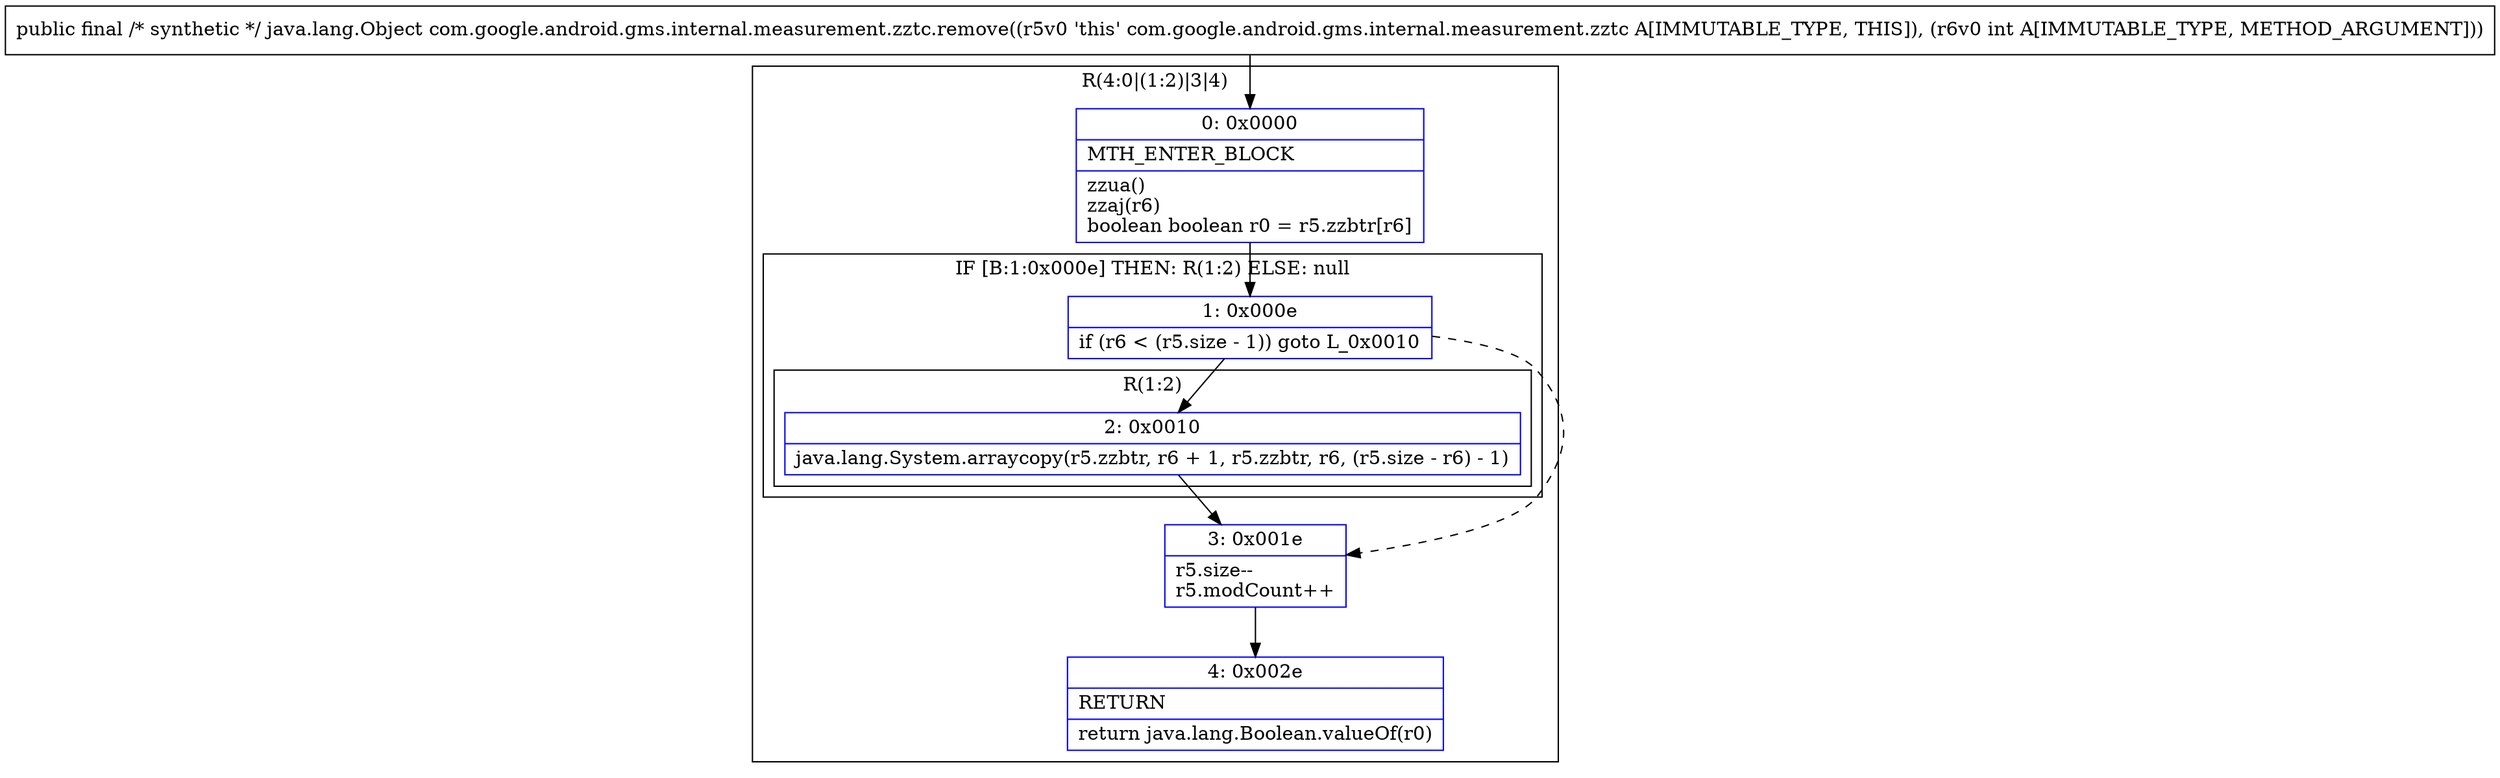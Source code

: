 digraph "CFG forcom.google.android.gms.internal.measurement.zztc.remove(I)Ljava\/lang\/Object;" {
subgraph cluster_Region_477067583 {
label = "R(4:0|(1:2)|3|4)";
node [shape=record,color=blue];
Node_0 [shape=record,label="{0\:\ 0x0000|MTH_ENTER_BLOCK\l|zzua()\lzzaj(r6)\lboolean boolean r0 = r5.zzbtr[r6]\l}"];
subgraph cluster_IfRegion_972493599 {
label = "IF [B:1:0x000e] THEN: R(1:2) ELSE: null";
node [shape=record,color=blue];
Node_1 [shape=record,label="{1\:\ 0x000e|if (r6 \< (r5.size \- 1)) goto L_0x0010\l}"];
subgraph cluster_Region_2051942077 {
label = "R(1:2)";
node [shape=record,color=blue];
Node_2 [shape=record,label="{2\:\ 0x0010|java.lang.System.arraycopy(r5.zzbtr, r6 + 1, r5.zzbtr, r6, (r5.size \- r6) \- 1)\l}"];
}
}
Node_3 [shape=record,label="{3\:\ 0x001e|r5.size\-\-\lr5.modCount++\l}"];
Node_4 [shape=record,label="{4\:\ 0x002e|RETURN\l|return java.lang.Boolean.valueOf(r0)\l}"];
}
MethodNode[shape=record,label="{public final \/* synthetic *\/ java.lang.Object com.google.android.gms.internal.measurement.zztc.remove((r5v0 'this' com.google.android.gms.internal.measurement.zztc A[IMMUTABLE_TYPE, THIS]), (r6v0 int A[IMMUTABLE_TYPE, METHOD_ARGUMENT])) }"];
MethodNode -> Node_0;
Node_0 -> Node_1;
Node_1 -> Node_2;
Node_1 -> Node_3[style=dashed];
Node_2 -> Node_3;
Node_3 -> Node_4;
}

